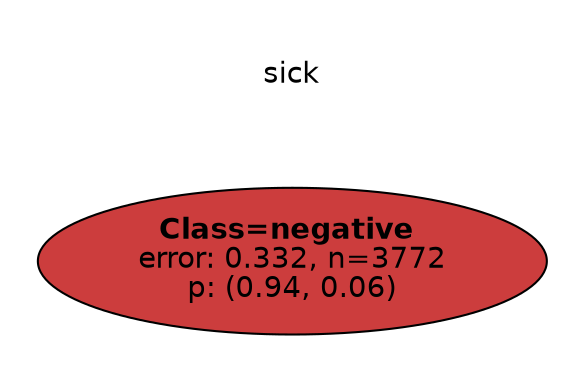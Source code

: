 digraph Tree {
splines=false;
graph [pad=".25", ranksep="0.5", nodesep="1"];
node [shape=rect, style="filled", color="black", fontname="helvetica",fillcolor="white"] ;
edge [fontname="helvetica"] ;
0 [label="sick", shape=plaintext];
0:s -> 1:n [style=invis];   
1 [label=<<b> Class=negative </b> <br/> error: 0.332, n=3772 <br/> p: (0.94, 0.06) >, fillcolor="0.000 0.7 0.800", shape="oval"];

}